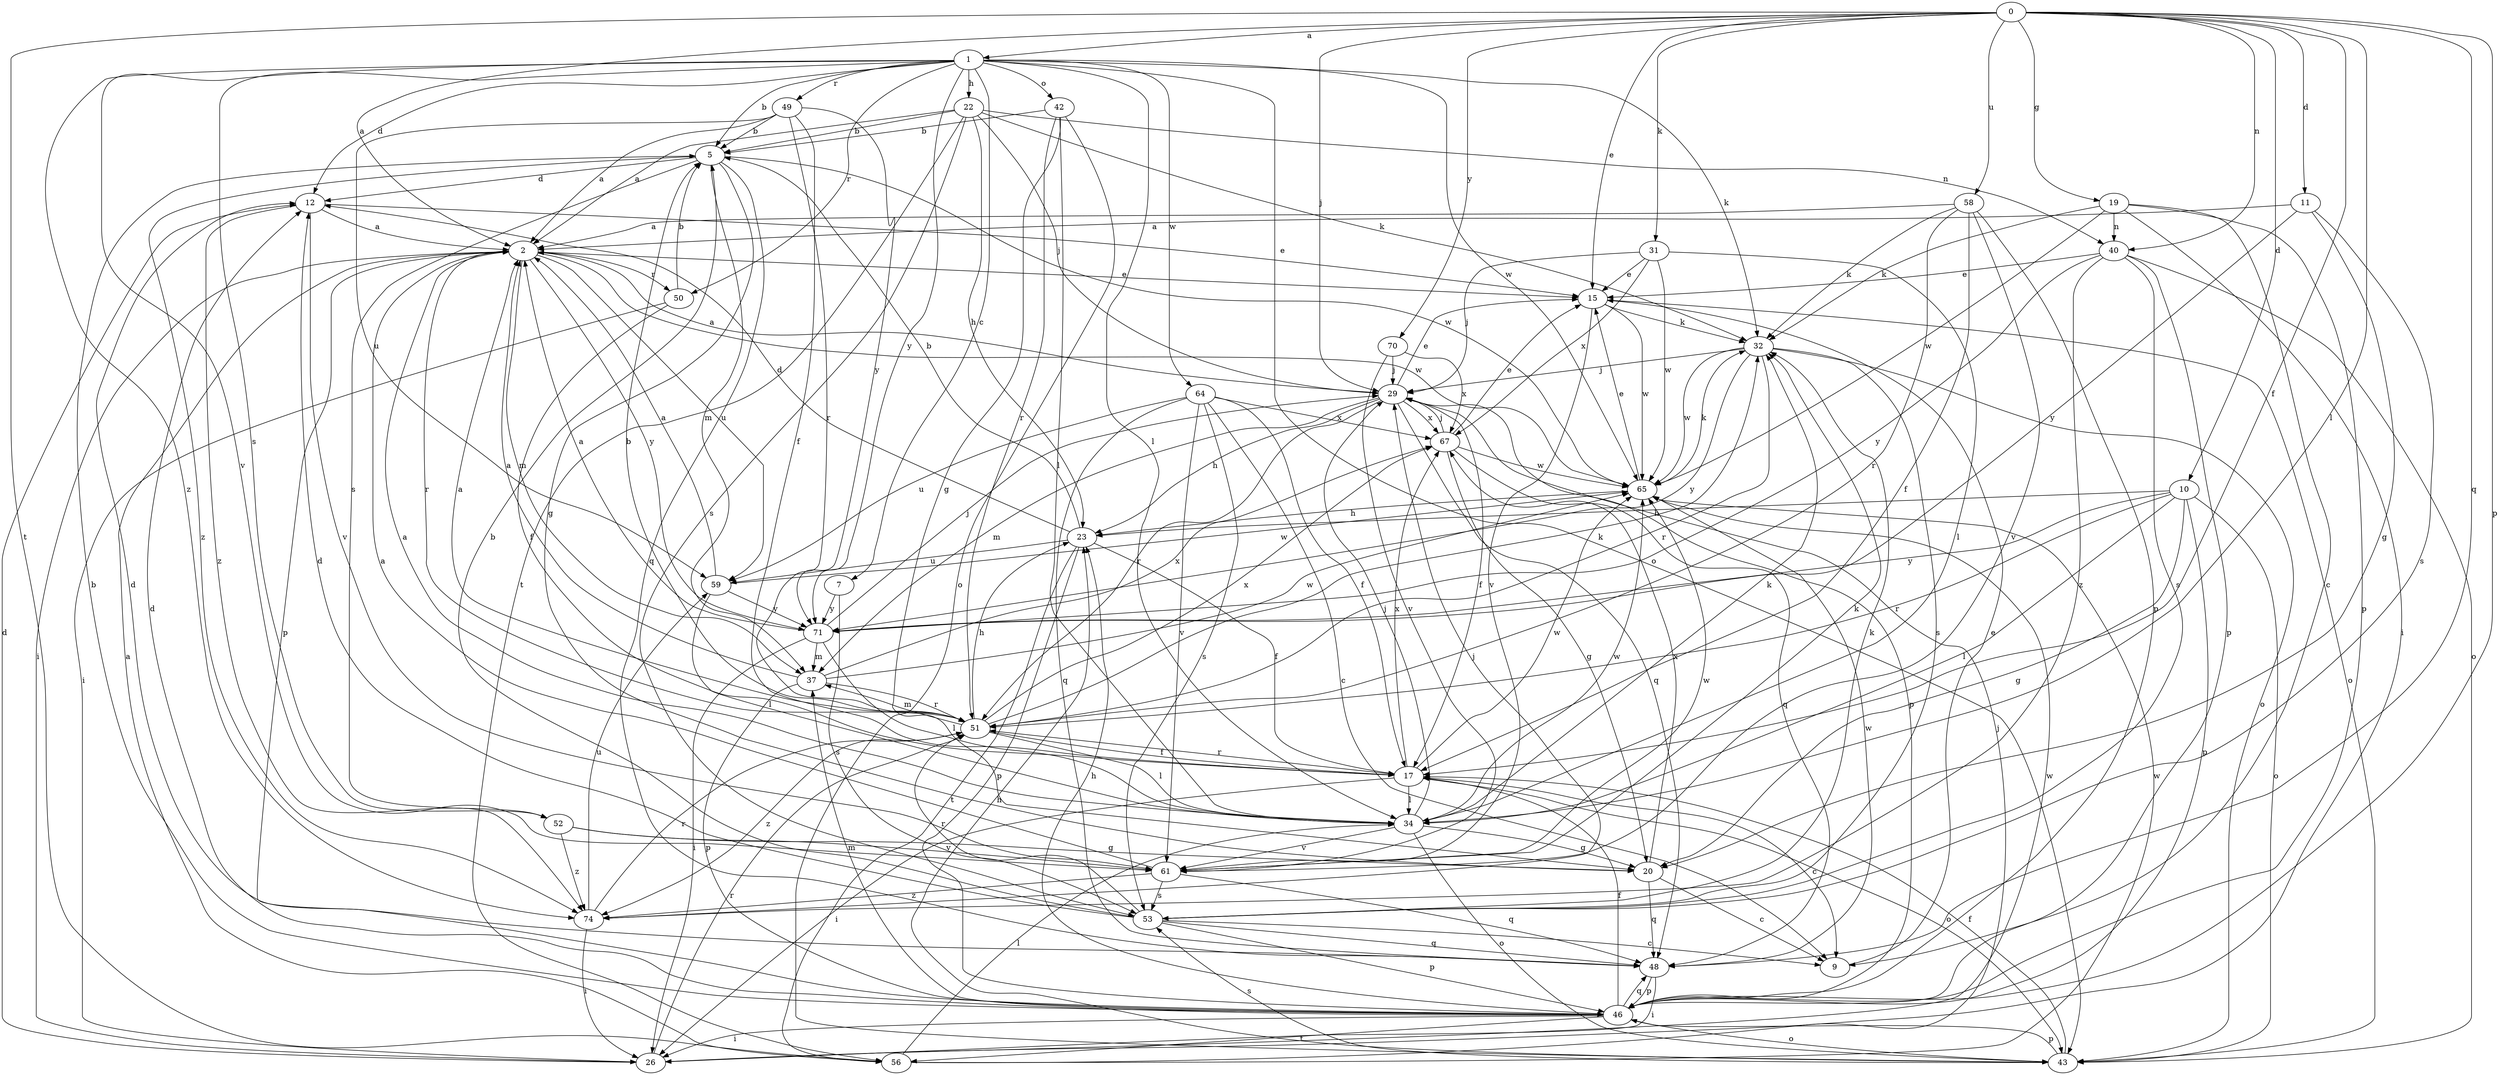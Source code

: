 strict digraph  {
0;
1;
2;
5;
7;
9;
10;
11;
12;
15;
17;
19;
20;
22;
23;
26;
29;
31;
32;
34;
37;
40;
42;
43;
46;
48;
49;
50;
51;
52;
53;
56;
58;
59;
61;
64;
65;
67;
70;
71;
74;
0 -> 1  [label=a];
0 -> 2  [label=a];
0 -> 10  [label=d];
0 -> 11  [label=d];
0 -> 15  [label=e];
0 -> 17  [label=f];
0 -> 19  [label=g];
0 -> 29  [label=j];
0 -> 31  [label=k];
0 -> 34  [label=l];
0 -> 40  [label=n];
0 -> 46  [label=p];
0 -> 48  [label=q];
0 -> 56  [label=t];
0 -> 58  [label=u];
0 -> 70  [label=y];
1 -> 5  [label=b];
1 -> 7  [label=c];
1 -> 12  [label=d];
1 -> 22  [label=h];
1 -> 32  [label=k];
1 -> 34  [label=l];
1 -> 42  [label=o];
1 -> 43  [label=o];
1 -> 49  [label=r];
1 -> 50  [label=r];
1 -> 52  [label=s];
1 -> 61  [label=v];
1 -> 64  [label=w];
1 -> 65  [label=w];
1 -> 71  [label=y];
1 -> 74  [label=z];
2 -> 15  [label=e];
2 -> 26  [label=i];
2 -> 37  [label=m];
2 -> 46  [label=p];
2 -> 50  [label=r];
2 -> 51  [label=r];
2 -> 59  [label=u];
2 -> 65  [label=w];
2 -> 71  [label=y];
5 -> 12  [label=d];
5 -> 20  [label=g];
5 -> 37  [label=m];
5 -> 48  [label=q];
5 -> 52  [label=s];
5 -> 65  [label=w];
5 -> 74  [label=z];
7 -> 53  [label=s];
7 -> 71  [label=y];
9 -> 15  [label=e];
10 -> 20  [label=g];
10 -> 23  [label=h];
10 -> 34  [label=l];
10 -> 43  [label=o];
10 -> 46  [label=p];
10 -> 51  [label=r];
10 -> 71  [label=y];
11 -> 2  [label=a];
11 -> 20  [label=g];
11 -> 53  [label=s];
11 -> 71  [label=y];
12 -> 2  [label=a];
12 -> 15  [label=e];
12 -> 61  [label=v];
12 -> 74  [label=z];
15 -> 32  [label=k];
15 -> 43  [label=o];
15 -> 61  [label=v];
15 -> 65  [label=w];
17 -> 9  [label=c];
17 -> 26  [label=i];
17 -> 34  [label=l];
17 -> 43  [label=o];
17 -> 51  [label=r];
17 -> 65  [label=w];
17 -> 67  [label=x];
19 -> 9  [label=c];
19 -> 26  [label=i];
19 -> 32  [label=k];
19 -> 40  [label=n];
19 -> 46  [label=p];
19 -> 65  [label=w];
20 -> 9  [label=c];
20 -> 48  [label=q];
20 -> 67  [label=x];
22 -> 2  [label=a];
22 -> 5  [label=b];
22 -> 23  [label=h];
22 -> 29  [label=j];
22 -> 32  [label=k];
22 -> 40  [label=n];
22 -> 53  [label=s];
22 -> 56  [label=t];
23 -> 5  [label=b];
23 -> 12  [label=d];
23 -> 17  [label=f];
23 -> 46  [label=p];
23 -> 56  [label=t];
23 -> 59  [label=u];
26 -> 12  [label=d];
26 -> 51  [label=r];
26 -> 65  [label=w];
29 -> 2  [label=a];
29 -> 15  [label=e];
29 -> 17  [label=f];
29 -> 23  [label=h];
29 -> 37  [label=m];
29 -> 46  [label=p];
29 -> 48  [label=q];
29 -> 51  [label=r];
29 -> 67  [label=x];
31 -> 15  [label=e];
31 -> 29  [label=j];
31 -> 34  [label=l];
31 -> 65  [label=w];
31 -> 67  [label=x];
32 -> 29  [label=j];
32 -> 43  [label=o];
32 -> 51  [label=r];
32 -> 53  [label=s];
32 -> 65  [label=w];
32 -> 71  [label=y];
34 -> 2  [label=a];
34 -> 20  [label=g];
34 -> 29  [label=j];
34 -> 32  [label=k];
34 -> 43  [label=o];
34 -> 61  [label=v];
34 -> 65  [label=w];
37 -> 2  [label=a];
37 -> 46  [label=p];
37 -> 51  [label=r];
37 -> 65  [label=w];
37 -> 67  [label=x];
40 -> 15  [label=e];
40 -> 43  [label=o];
40 -> 46  [label=p];
40 -> 53  [label=s];
40 -> 71  [label=y];
40 -> 74  [label=z];
42 -> 5  [label=b];
42 -> 20  [label=g];
42 -> 34  [label=l];
42 -> 43  [label=o];
42 -> 51  [label=r];
43 -> 17  [label=f];
43 -> 23  [label=h];
43 -> 46  [label=p];
43 -> 53  [label=s];
46 -> 5  [label=b];
46 -> 12  [label=d];
46 -> 17  [label=f];
46 -> 23  [label=h];
46 -> 26  [label=i];
46 -> 37  [label=m];
46 -> 43  [label=o];
46 -> 48  [label=q];
46 -> 56  [label=t];
48 -> 12  [label=d];
48 -> 26  [label=i];
48 -> 46  [label=p];
48 -> 65  [label=w];
49 -> 2  [label=a];
49 -> 5  [label=b];
49 -> 17  [label=f];
49 -> 51  [label=r];
49 -> 59  [label=u];
49 -> 71  [label=y];
50 -> 5  [label=b];
50 -> 17  [label=f];
50 -> 26  [label=i];
51 -> 2  [label=a];
51 -> 5  [label=b];
51 -> 17  [label=f];
51 -> 23  [label=h];
51 -> 32  [label=k];
51 -> 34  [label=l];
51 -> 37  [label=m];
51 -> 67  [label=x];
51 -> 74  [label=z];
52 -> 20  [label=g];
52 -> 61  [label=v];
52 -> 74  [label=z];
53 -> 5  [label=b];
53 -> 9  [label=c];
53 -> 12  [label=d];
53 -> 32  [label=k];
53 -> 46  [label=p];
53 -> 48  [label=q];
53 -> 51  [label=r];
56 -> 2  [label=a];
56 -> 29  [label=j];
56 -> 34  [label=l];
56 -> 65  [label=w];
58 -> 2  [label=a];
58 -> 17  [label=f];
58 -> 32  [label=k];
58 -> 46  [label=p];
58 -> 51  [label=r];
58 -> 61  [label=v];
59 -> 2  [label=a];
59 -> 34  [label=l];
59 -> 65  [label=w];
59 -> 71  [label=y];
61 -> 2  [label=a];
61 -> 32  [label=k];
61 -> 48  [label=q];
61 -> 53  [label=s];
61 -> 65  [label=w];
61 -> 74  [label=z];
64 -> 9  [label=c];
64 -> 17  [label=f];
64 -> 48  [label=q];
64 -> 53  [label=s];
64 -> 59  [label=u];
64 -> 61  [label=v];
64 -> 67  [label=x];
65 -> 15  [label=e];
65 -> 23  [label=h];
65 -> 32  [label=k];
67 -> 15  [label=e];
67 -> 20  [label=g];
67 -> 29  [label=j];
67 -> 48  [label=q];
67 -> 65  [label=w];
70 -> 29  [label=j];
70 -> 61  [label=v];
70 -> 67  [label=x];
71 -> 2  [label=a];
71 -> 26  [label=i];
71 -> 29  [label=j];
71 -> 34  [label=l];
71 -> 37  [label=m];
74 -> 26  [label=i];
74 -> 29  [label=j];
74 -> 51  [label=r];
74 -> 59  [label=u];
}
